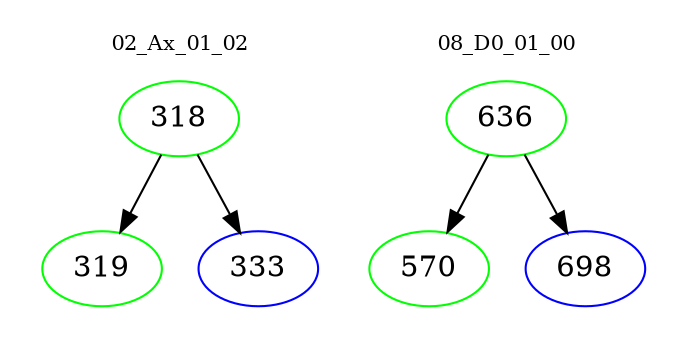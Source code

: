digraph{
subgraph cluster_0 {
color = white
label = "02_Ax_01_02";
fontsize=10;
T0_318 [label="318", color="green"]
T0_318 -> T0_319 [color="black"]
T0_319 [label="319", color="green"]
T0_318 -> T0_333 [color="black"]
T0_333 [label="333", color="blue"]
}
subgraph cluster_1 {
color = white
label = "08_D0_01_00";
fontsize=10;
T1_636 [label="636", color="green"]
T1_636 -> T1_570 [color="black"]
T1_570 [label="570", color="green"]
T1_636 -> T1_698 [color="black"]
T1_698 [label="698", color="blue"]
}
}
